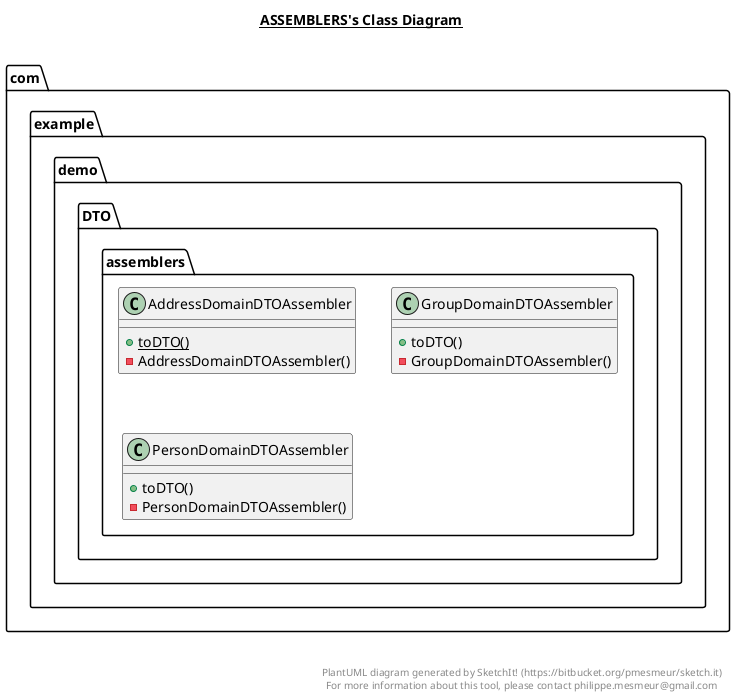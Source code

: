 @startuml

title __ASSEMBLERS's Class Diagram__\n

  namespace com.example.demo {
    namespace DTO {
      namespace assemblers {
        class com.example.demo.DTO.assemblers.AddressDomainDTOAssembler {
            {static} + toDTO()
            - AddressDomainDTOAssembler()
        }
      }
    }
  }
  

  namespace com.example.demo {
    namespace DTO {
      namespace assemblers {
        class com.example.demo.DTO.assemblers.GroupDomainDTOAssembler {
            + toDTO()
            - GroupDomainDTOAssembler()
        }
      }
    }
  }
  

  namespace com.example.demo {
    namespace DTO {
      namespace assemblers {
        class com.example.demo.DTO.assemblers.PersonDomainDTOAssembler {
            + toDTO()
            - PersonDomainDTOAssembler()
        }
      }
    }
  }
  



right footer


PlantUML diagram generated by SketchIt! (https://bitbucket.org/pmesmeur/sketch.it)
For more information about this tool, please contact philippe.mesmeur@gmail.com
endfooter

@enduml
